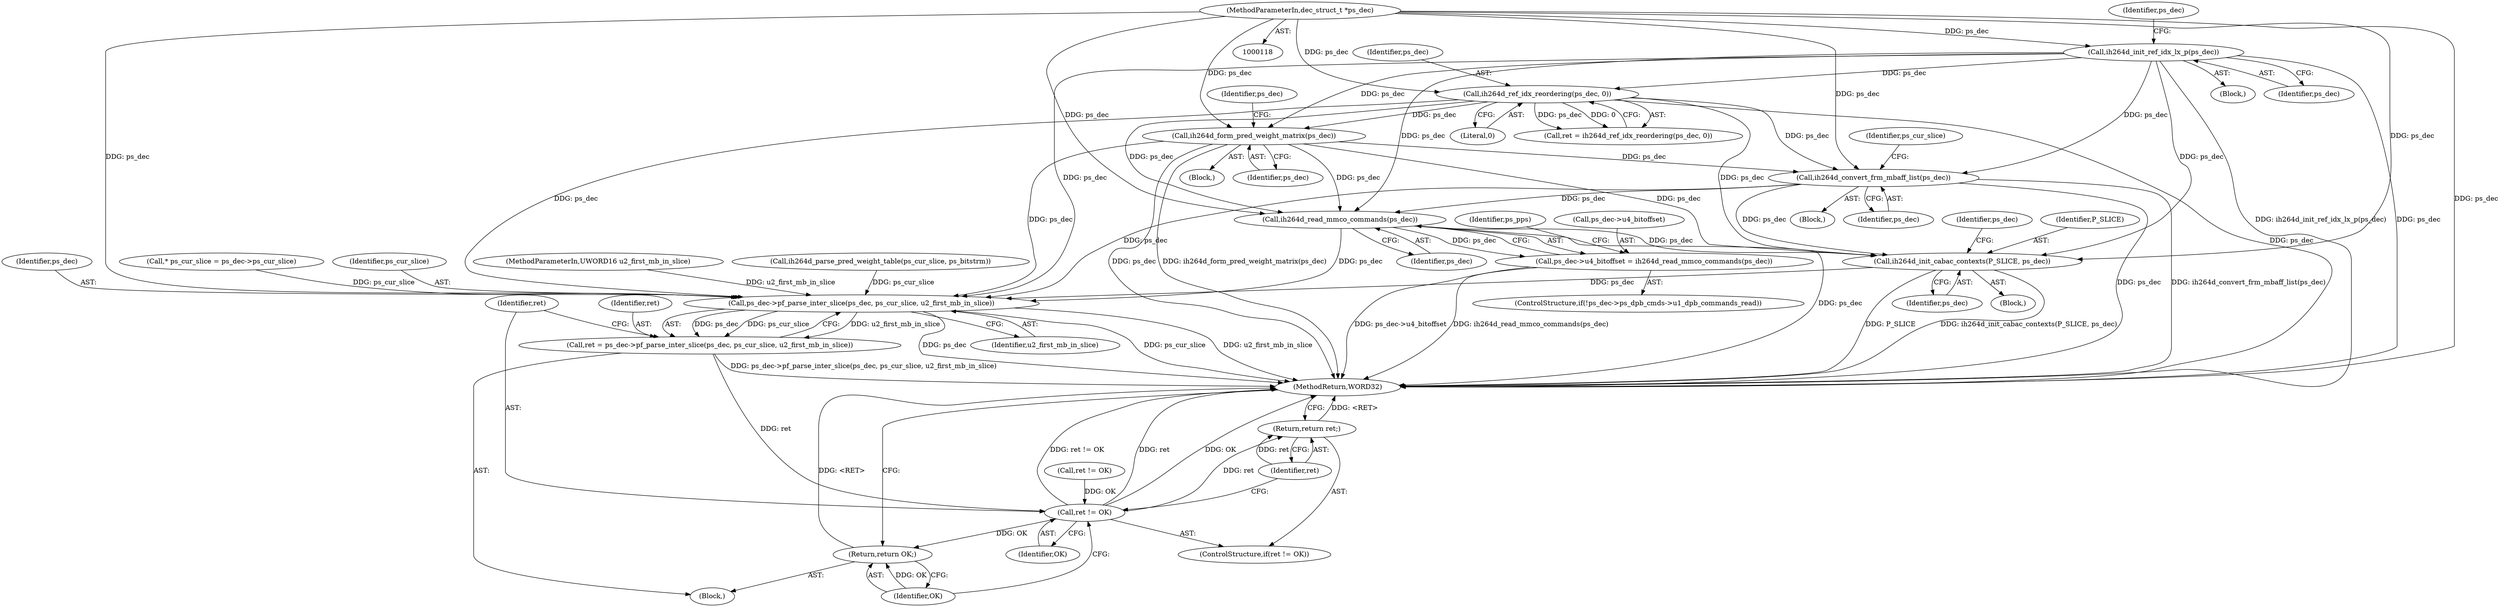 digraph "1_Android_943323f1d9d3dd5c2634deb26cbe72343ca6b3db_2@del" {
"1000731" [label="(Call,ih264d_read_mmco_commands(ps_dec))"];
"1000382" [label="(Call,ih264d_ref_idx_reordering(ps_dec, 0))"];
"1000339" [label="(Call,ih264d_init_ref_idx_lx_p(ps_dec))"];
"1000119" [label="(MethodParameterIn,dec_struct_t *ps_dec)"];
"1000711" [label="(Call,ih264d_convert_frm_mbaff_list(ps_dec))"];
"1000668" [label="(Call,ih264d_form_pred_weight_matrix(ps_dec))"];
"1000727" [label="(Call,ps_dec->u4_bitoffset = ih264d_read_mmco_commands(ps_dec))"];
"1000949" [label="(Call,ih264d_init_cabac_contexts(P_SLICE, ps_dec))"];
"1001013" [label="(Call,ps_dec->pf_parse_inter_slice(ps_dec, ps_cur_slice, u2_first_mb_in_slice))"];
"1001011" [label="(Call,ret = ps_dec->pf_parse_inter_slice(ps_dec, ps_cur_slice, u2_first_mb_in_slice))"];
"1001018" [label="(Call,ret != OK)"];
"1001021" [label="(Return,return ret;)"];
"1001023" [label="(Return,return OK;)"];
"1000951" [label="(Identifier,ps_dec)"];
"1000656" [label="(Block,)"];
"1001013" [label="(Call,ps_dec->pf_parse_inter_slice(ps_dec, ps_cur_slice, u2_first_mb_in_slice))"];
"1001011" [label="(Call,ret = ps_dec->pf_parse_inter_slice(ps_dec, ps_cur_slice, u2_first_mb_in_slice))"];
"1001016" [label="(Identifier,u2_first_mb_in_slice)"];
"1001014" [label="(Identifier,ps_dec)"];
"1000731" [label="(Call,ih264d_read_mmco_commands(ps_dec))"];
"1000120" [label="(MethodParameterIn,UWORD16 u2_first_mb_in_slice)"];
"1000344" [label="(Identifier,ps_dec)"];
"1000121" [label="(Block,)"];
"1000129" [label="(Call,* ps_cur_slice = ps_dec->ps_cur_slice)"];
"1000668" [label="(Call,ih264d_form_pred_weight_matrix(ps_dec))"];
"1001017" [label="(ControlStructure,if(ret != OK))"];
"1000663" [label="(Call,ret != OK)"];
"1001021" [label="(Return,return ret;)"];
"1000380" [label="(Call,ret = ih264d_ref_idx_reordering(ps_dec, 0))"];
"1000384" [label="(Literal,0)"];
"1000119" [label="(MethodParameterIn,dec_struct_t *ps_dec)"];
"1000340" [label="(Identifier,ps_dec)"];
"1001019" [label="(Identifier,ret)"];
"1000383" [label="(Identifier,ps_dec)"];
"1000744" [label="(Identifier,ps_pps)"];
"1001025" [label="(MethodReturn,WORD32)"];
"1000659" [label="(Call,ih264d_parse_pred_weight_table(ps_cur_slice, ps_bitstrm))"];
"1000728" [label="(Call,ps_dec->u4_bitoffset)"];
"1000339" [label="(Call,ih264d_init_ref_idx_lx_p(ps_dec))"];
"1000382" [label="(Call,ih264d_ref_idx_reordering(ps_dec, 0))"];
"1000949" [label="(Call,ih264d_init_cabac_contexts(P_SLICE, ps_dec))"];
"1001018" [label="(Call,ret != OK)"];
"1001020" [label="(Identifier,OK)"];
"1000669" [label="(Identifier,ps_dec)"];
"1000716" [label="(Identifier,ps_cur_slice)"];
"1000672" [label="(Identifier,ps_dec)"];
"1001015" [label="(Identifier,ps_cur_slice)"];
"1001024" [label="(Identifier,OK)"];
"1000950" [label="(Identifier,P_SLICE)"];
"1001022" [label="(Identifier,ret)"];
"1000710" [label="(Block,)"];
"1000955" [label="(Identifier,ps_dec)"];
"1000712" [label="(Identifier,ps_dec)"];
"1000732" [label="(Identifier,ps_dec)"];
"1000338" [label="(Block,)"];
"1000936" [label="(Block,)"];
"1001023" [label="(Return,return OK;)"];
"1000711" [label="(Call,ih264d_convert_frm_mbaff_list(ps_dec))"];
"1000720" [label="(ControlStructure,if(!ps_dec->ps_dpb_cmds->u1_dpb_commands_read))"];
"1001012" [label="(Identifier,ret)"];
"1000727" [label="(Call,ps_dec->u4_bitoffset = ih264d_read_mmco_commands(ps_dec))"];
"1000731" -> "1000727"  [label="AST: "];
"1000731" -> "1000732"  [label="CFG: "];
"1000732" -> "1000731"  [label="AST: "];
"1000727" -> "1000731"  [label="CFG: "];
"1000731" -> "1001025"  [label="DDG: ps_dec"];
"1000731" -> "1000727"  [label="DDG: ps_dec"];
"1000382" -> "1000731"  [label="DDG: ps_dec"];
"1000711" -> "1000731"  [label="DDG: ps_dec"];
"1000339" -> "1000731"  [label="DDG: ps_dec"];
"1000668" -> "1000731"  [label="DDG: ps_dec"];
"1000119" -> "1000731"  [label="DDG: ps_dec"];
"1000731" -> "1000949"  [label="DDG: ps_dec"];
"1000731" -> "1001013"  [label="DDG: ps_dec"];
"1000382" -> "1000380"  [label="AST: "];
"1000382" -> "1000384"  [label="CFG: "];
"1000383" -> "1000382"  [label="AST: "];
"1000384" -> "1000382"  [label="AST: "];
"1000380" -> "1000382"  [label="CFG: "];
"1000382" -> "1001025"  [label="DDG: ps_dec"];
"1000382" -> "1000380"  [label="DDG: ps_dec"];
"1000382" -> "1000380"  [label="DDG: 0"];
"1000339" -> "1000382"  [label="DDG: ps_dec"];
"1000119" -> "1000382"  [label="DDG: ps_dec"];
"1000382" -> "1000668"  [label="DDG: ps_dec"];
"1000382" -> "1000711"  [label="DDG: ps_dec"];
"1000382" -> "1000949"  [label="DDG: ps_dec"];
"1000382" -> "1001013"  [label="DDG: ps_dec"];
"1000339" -> "1000338"  [label="AST: "];
"1000339" -> "1000340"  [label="CFG: "];
"1000340" -> "1000339"  [label="AST: "];
"1000344" -> "1000339"  [label="CFG: "];
"1000339" -> "1001025"  [label="DDG: ih264d_init_ref_idx_lx_p(ps_dec)"];
"1000339" -> "1001025"  [label="DDG: ps_dec"];
"1000119" -> "1000339"  [label="DDG: ps_dec"];
"1000339" -> "1000668"  [label="DDG: ps_dec"];
"1000339" -> "1000711"  [label="DDG: ps_dec"];
"1000339" -> "1000949"  [label="DDG: ps_dec"];
"1000339" -> "1001013"  [label="DDG: ps_dec"];
"1000119" -> "1000118"  [label="AST: "];
"1000119" -> "1001025"  [label="DDG: ps_dec"];
"1000119" -> "1000668"  [label="DDG: ps_dec"];
"1000119" -> "1000711"  [label="DDG: ps_dec"];
"1000119" -> "1000949"  [label="DDG: ps_dec"];
"1000119" -> "1001013"  [label="DDG: ps_dec"];
"1000711" -> "1000710"  [label="AST: "];
"1000711" -> "1000712"  [label="CFG: "];
"1000712" -> "1000711"  [label="AST: "];
"1000716" -> "1000711"  [label="CFG: "];
"1000711" -> "1001025"  [label="DDG: ih264d_convert_frm_mbaff_list(ps_dec)"];
"1000711" -> "1001025"  [label="DDG: ps_dec"];
"1000668" -> "1000711"  [label="DDG: ps_dec"];
"1000711" -> "1000949"  [label="DDG: ps_dec"];
"1000711" -> "1001013"  [label="DDG: ps_dec"];
"1000668" -> "1000656"  [label="AST: "];
"1000668" -> "1000669"  [label="CFG: "];
"1000669" -> "1000668"  [label="AST: "];
"1000672" -> "1000668"  [label="CFG: "];
"1000668" -> "1001025"  [label="DDG: ih264d_form_pred_weight_matrix(ps_dec)"];
"1000668" -> "1001025"  [label="DDG: ps_dec"];
"1000668" -> "1000949"  [label="DDG: ps_dec"];
"1000668" -> "1001013"  [label="DDG: ps_dec"];
"1000727" -> "1000720"  [label="AST: "];
"1000728" -> "1000727"  [label="AST: "];
"1000744" -> "1000727"  [label="CFG: "];
"1000727" -> "1001025"  [label="DDG: ih264d_read_mmco_commands(ps_dec)"];
"1000727" -> "1001025"  [label="DDG: ps_dec->u4_bitoffset"];
"1000949" -> "1000936"  [label="AST: "];
"1000949" -> "1000951"  [label="CFG: "];
"1000950" -> "1000949"  [label="AST: "];
"1000951" -> "1000949"  [label="AST: "];
"1000955" -> "1000949"  [label="CFG: "];
"1000949" -> "1001025"  [label="DDG: P_SLICE"];
"1000949" -> "1001025"  [label="DDG: ih264d_init_cabac_contexts(P_SLICE, ps_dec)"];
"1000949" -> "1001013"  [label="DDG: ps_dec"];
"1001013" -> "1001011"  [label="AST: "];
"1001013" -> "1001016"  [label="CFG: "];
"1001014" -> "1001013"  [label="AST: "];
"1001015" -> "1001013"  [label="AST: "];
"1001016" -> "1001013"  [label="AST: "];
"1001011" -> "1001013"  [label="CFG: "];
"1001013" -> "1001025"  [label="DDG: ps_cur_slice"];
"1001013" -> "1001025"  [label="DDG: u2_first_mb_in_slice"];
"1001013" -> "1001025"  [label="DDG: ps_dec"];
"1001013" -> "1001011"  [label="DDG: ps_dec"];
"1001013" -> "1001011"  [label="DDG: ps_cur_slice"];
"1001013" -> "1001011"  [label="DDG: u2_first_mb_in_slice"];
"1000129" -> "1001013"  [label="DDG: ps_cur_slice"];
"1000659" -> "1001013"  [label="DDG: ps_cur_slice"];
"1000120" -> "1001013"  [label="DDG: u2_first_mb_in_slice"];
"1001011" -> "1000121"  [label="AST: "];
"1001012" -> "1001011"  [label="AST: "];
"1001019" -> "1001011"  [label="CFG: "];
"1001011" -> "1001025"  [label="DDG: ps_dec->pf_parse_inter_slice(ps_dec, ps_cur_slice, u2_first_mb_in_slice)"];
"1001011" -> "1001018"  [label="DDG: ret"];
"1001018" -> "1001017"  [label="AST: "];
"1001018" -> "1001020"  [label="CFG: "];
"1001019" -> "1001018"  [label="AST: "];
"1001020" -> "1001018"  [label="AST: "];
"1001022" -> "1001018"  [label="CFG: "];
"1001024" -> "1001018"  [label="CFG: "];
"1001018" -> "1001025"  [label="DDG: ret != OK"];
"1001018" -> "1001025"  [label="DDG: ret"];
"1001018" -> "1001025"  [label="DDG: OK"];
"1000663" -> "1001018"  [label="DDG: OK"];
"1001018" -> "1001021"  [label="DDG: ret"];
"1001018" -> "1001023"  [label="DDG: OK"];
"1001021" -> "1001017"  [label="AST: "];
"1001021" -> "1001022"  [label="CFG: "];
"1001022" -> "1001021"  [label="AST: "];
"1001025" -> "1001021"  [label="CFG: "];
"1001021" -> "1001025"  [label="DDG: <RET>"];
"1001022" -> "1001021"  [label="DDG: ret"];
"1001023" -> "1000121"  [label="AST: "];
"1001023" -> "1001024"  [label="CFG: "];
"1001024" -> "1001023"  [label="AST: "];
"1001025" -> "1001023"  [label="CFG: "];
"1001023" -> "1001025"  [label="DDG: <RET>"];
"1001024" -> "1001023"  [label="DDG: OK"];
}
